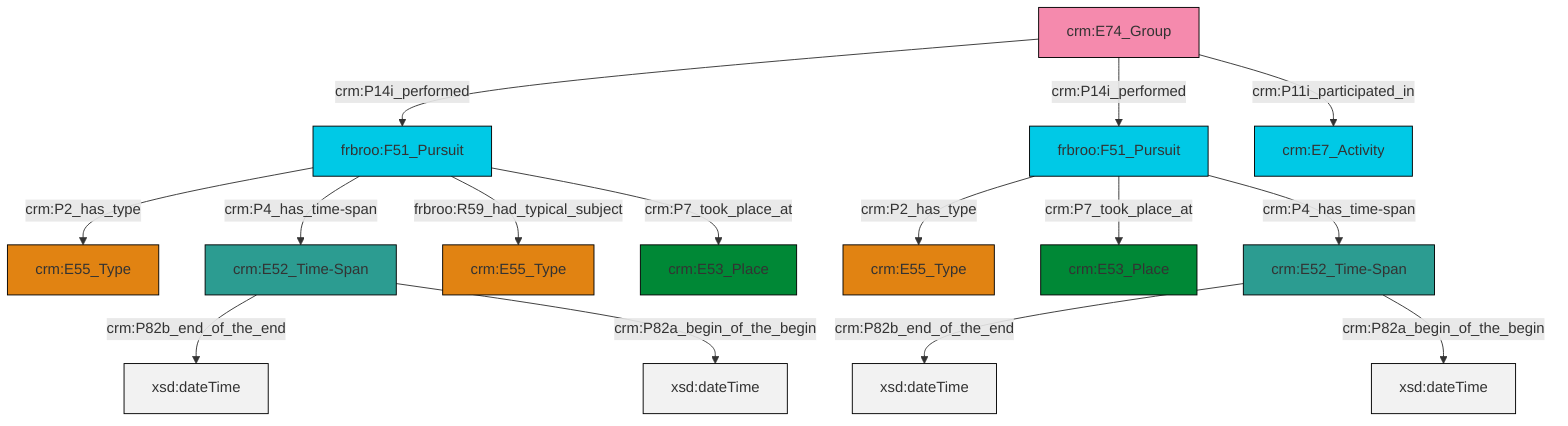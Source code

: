 graph TD
classDef Literal fill:#f2f2f2,stroke:#000000;
classDef CRM_Entity fill:#FFFFFF,stroke:#000000;
classDef Temporal_Entity fill:#00C9E6, stroke:#000000;
classDef Type fill:#E18312, stroke:#000000;
classDef Time-Span fill:#2C9C91, stroke:#000000;
classDef Appellation fill:#FFEB7F, stroke:#000000;
classDef Place fill:#008836, stroke:#000000;
classDef Persistent_Item fill:#B266B2, stroke:#000000;
classDef Conceptual_Object fill:#FFD700, stroke:#000000;
classDef Physical_Thing fill:#D2B48C, stroke:#000000;
classDef Actor fill:#f58aad, stroke:#000000;
classDef PC_Classes fill:#4ce600, stroke:#000000;
classDef Multi fill:#cccccc,stroke:#000000;

0["frbroo:F51_Pursuit"]:::Temporal_Entity -->|crm:P2_has_type| 1["crm:E55_Type"]:::Type
2["frbroo:F51_Pursuit"]:::Temporal_Entity -->|crm:P2_has_type| 3["crm:E55_Type"]:::Type
5["crm:E74_Group"]:::Actor -->|crm:P14i_performed| 2["frbroo:F51_Pursuit"]:::Temporal_Entity
2["frbroo:F51_Pursuit"]:::Temporal_Entity -->|crm:P4_has_time-span| 6["crm:E52_Time-Span"]:::Time-Span
7["crm:E52_Time-Span"]:::Time-Span -->|crm:P82b_end_of_the_end| 11[xsd:dateTime]:::Literal
5["crm:E74_Group"]:::Actor -->|crm:P14i_performed| 0["frbroo:F51_Pursuit"]:::Temporal_Entity
2["frbroo:F51_Pursuit"]:::Temporal_Entity -->|frbroo:R59_had_typical_subject| 9["crm:E55_Type"]:::Type
5["crm:E74_Group"]:::Actor -->|crm:P11i_participated_in| 16["crm:E7_Activity"]:::Temporal_Entity
2["frbroo:F51_Pursuit"]:::Temporal_Entity -->|crm:P7_took_place_at| 12["crm:E53_Place"]:::Place
0["frbroo:F51_Pursuit"]:::Temporal_Entity -->|crm:P7_took_place_at| 17["crm:E53_Place"]:::Place
6["crm:E52_Time-Span"]:::Time-Span -->|crm:P82b_end_of_the_end| 22[xsd:dateTime]:::Literal
7["crm:E52_Time-Span"]:::Time-Span -->|crm:P82a_begin_of_the_begin| 25[xsd:dateTime]:::Literal
6["crm:E52_Time-Span"]:::Time-Span -->|crm:P82a_begin_of_the_begin| 27[xsd:dateTime]:::Literal
0["frbroo:F51_Pursuit"]:::Temporal_Entity -->|crm:P4_has_time-span| 7["crm:E52_Time-Span"]:::Time-Span